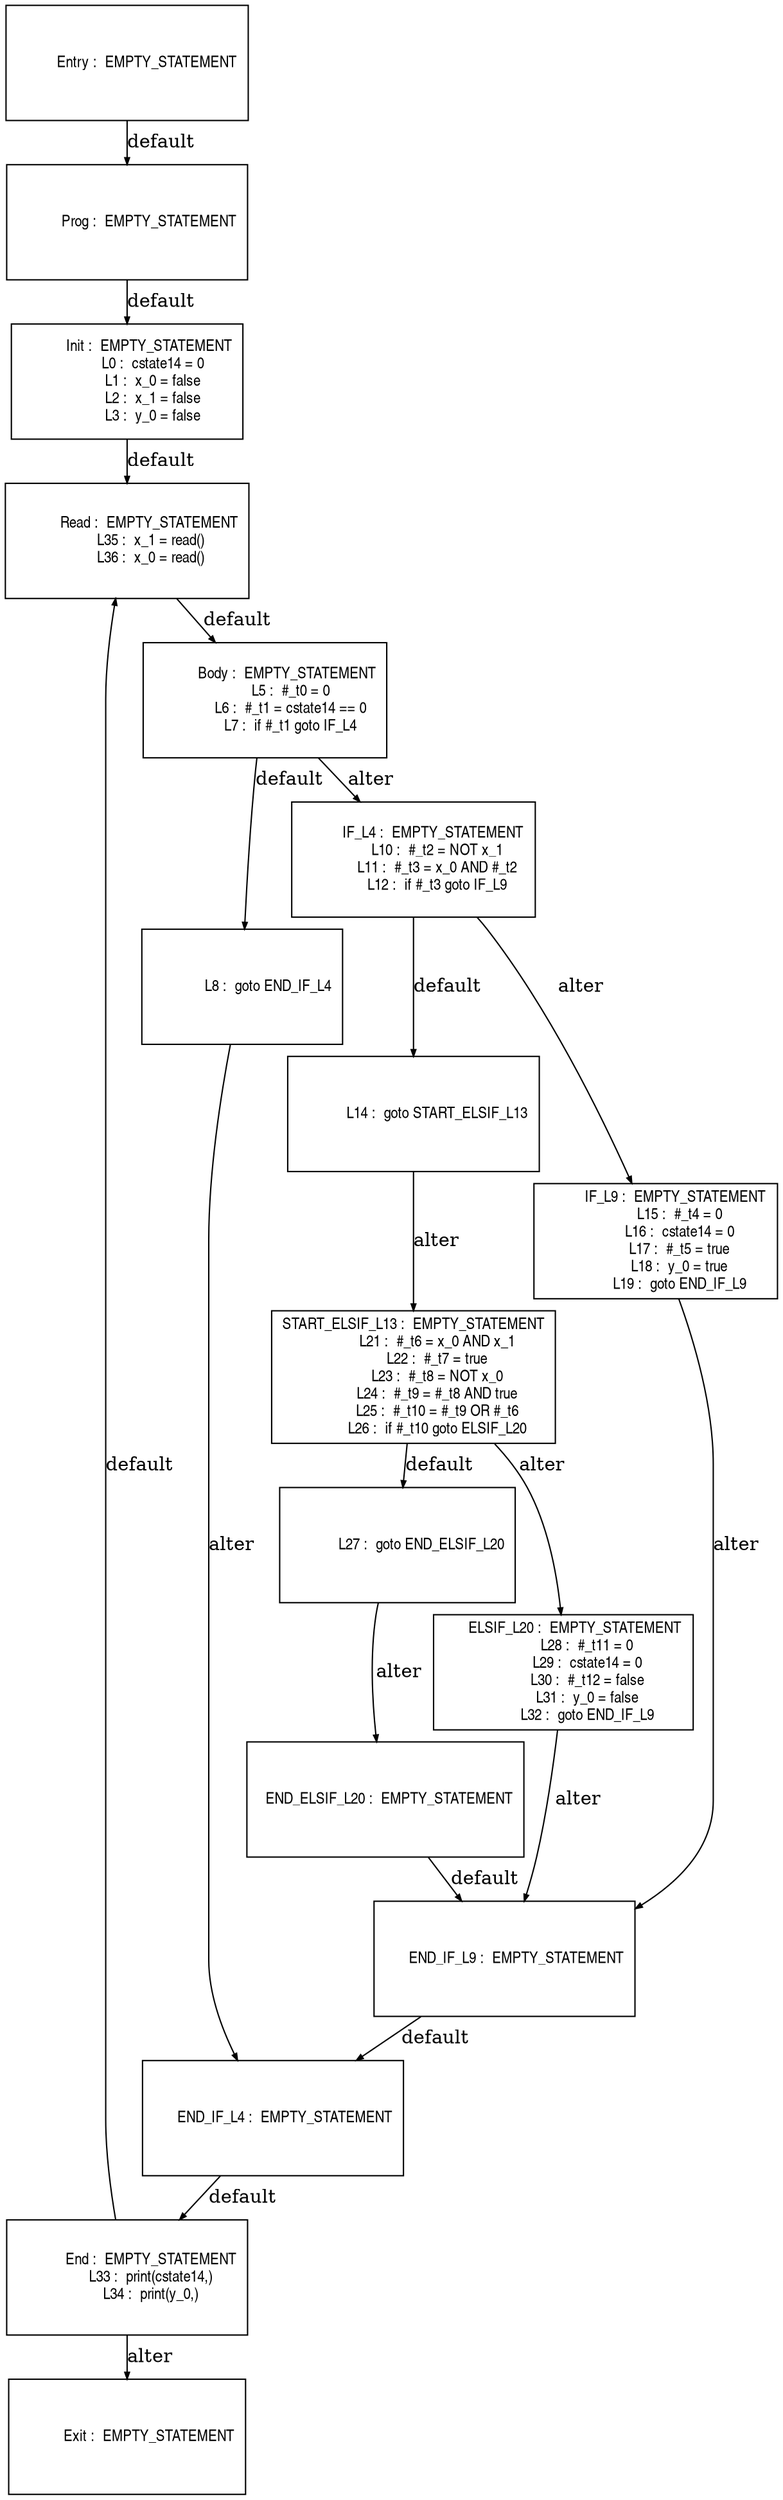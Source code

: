 digraph G {
  ranksep=.25;
  edge [arrowsize=.5]
  node [shape=rectangle, fontname="ArialNarrow",
        fontsize=12,  height=1.2];
  "           Prog :  EMPTY_STATEMENT
"; "           Init :  EMPTY_STATEMENT
             L0 :  cstate14 = 0
             L1 :  x_0 = false
             L2 :  x_1 = false
             L3 :  y_0 = false
"; "           Body :  EMPTY_STATEMENT
             L5 :  #_t0 = 0
             L6 :  #_t1 = cstate14 == 0
             L7 :  if #_t1 goto IF_L4
"; "             L8 :  goto END_IF_L4
"; "          IF_L4 :  EMPTY_STATEMENT
            L10 :  #_t2 = NOT x_1
            L11 :  #_t3 = x_0 AND #_t2
            L12 :  if #_t3 goto IF_L9
"; "            L14 :  goto START_ELSIF_L13
"; "          IF_L9 :  EMPTY_STATEMENT
            L15 :  #_t4 = 0
            L16 :  cstate14 = 0
            L17 :  #_t5 = true
            L18 :  y_0 = true
            L19 :  goto END_IF_L9
"; "START_ELSIF_L13 :  EMPTY_STATEMENT
            L21 :  #_t6 = x_0 AND x_1
            L22 :  #_t7 = true
            L23 :  #_t8 = NOT x_0
            L24 :  #_t9 = #_t8 AND true
            L25 :  #_t10 = #_t9 OR #_t6
            L26 :  if #_t10 goto ELSIF_L20
"; "            L27 :  goto END_ELSIF_L20
"; "      ELSIF_L20 :  EMPTY_STATEMENT
            L28 :  #_t11 = 0
            L29 :  cstate14 = 0
            L30 :  #_t12 = false
            L31 :  y_0 = false
            L32 :  goto END_IF_L9
"; "  END_ELSIF_L20 :  EMPTY_STATEMENT
"; "      END_IF_L9 :  EMPTY_STATEMENT
"; "      END_IF_L4 :  EMPTY_STATEMENT
"; "          Entry :  EMPTY_STATEMENT
"; "            End :  EMPTY_STATEMENT
            L33 :  print(cstate14,)
            L34 :  print(y_0,)
"; "           Exit :  EMPTY_STATEMENT
"; "           Read :  EMPTY_STATEMENT
            L35 :  x_1 = read()
            L36 :  x_0 = read()
"; 
  "           Prog :  EMPTY_STATEMENT
" -> "           Init :  EMPTY_STATEMENT
             L0 :  cstate14 = 0
             L1 :  x_0 = false
             L2 :  x_1 = false
             L3 :  y_0 = false
"  [label="default"];
  "           Init :  EMPTY_STATEMENT
             L0 :  cstate14 = 0
             L1 :  x_0 = false
             L2 :  x_1 = false
             L3 :  y_0 = false
" -> "           Read :  EMPTY_STATEMENT
            L35 :  x_1 = read()
            L36 :  x_0 = read()
"  [label="default"];
  "           Body :  EMPTY_STATEMENT
             L5 :  #_t0 = 0
             L6 :  #_t1 = cstate14 == 0
             L7 :  if #_t1 goto IF_L4
" -> "             L8 :  goto END_IF_L4
"  [label="default"];
  "           Body :  EMPTY_STATEMENT
             L5 :  #_t0 = 0
             L6 :  #_t1 = cstate14 == 0
             L7 :  if #_t1 goto IF_L4
" -> "          IF_L4 :  EMPTY_STATEMENT
            L10 :  #_t2 = NOT x_1
            L11 :  #_t3 = x_0 AND #_t2
            L12 :  if #_t3 goto IF_L9
"  [label="alter"];
  "             L8 :  goto END_IF_L4
" -> "      END_IF_L4 :  EMPTY_STATEMENT
"  [label="alter"];
  "          IF_L4 :  EMPTY_STATEMENT
            L10 :  #_t2 = NOT x_1
            L11 :  #_t3 = x_0 AND #_t2
            L12 :  if #_t3 goto IF_L9
" -> "            L14 :  goto START_ELSIF_L13
"  [label="default"];
  "          IF_L4 :  EMPTY_STATEMENT
            L10 :  #_t2 = NOT x_1
            L11 :  #_t3 = x_0 AND #_t2
            L12 :  if #_t3 goto IF_L9
" -> "          IF_L9 :  EMPTY_STATEMENT
            L15 :  #_t4 = 0
            L16 :  cstate14 = 0
            L17 :  #_t5 = true
            L18 :  y_0 = true
            L19 :  goto END_IF_L9
"  [label="alter"];
  "            L14 :  goto START_ELSIF_L13
" -> "START_ELSIF_L13 :  EMPTY_STATEMENT
            L21 :  #_t6 = x_0 AND x_1
            L22 :  #_t7 = true
            L23 :  #_t8 = NOT x_0
            L24 :  #_t9 = #_t8 AND true
            L25 :  #_t10 = #_t9 OR #_t6
            L26 :  if #_t10 goto ELSIF_L20
"  [label="alter"];
  "          IF_L9 :  EMPTY_STATEMENT
            L15 :  #_t4 = 0
            L16 :  cstate14 = 0
            L17 :  #_t5 = true
            L18 :  y_0 = true
            L19 :  goto END_IF_L9
" -> "      END_IF_L9 :  EMPTY_STATEMENT
"  [label="alter"];
  "START_ELSIF_L13 :  EMPTY_STATEMENT
            L21 :  #_t6 = x_0 AND x_1
            L22 :  #_t7 = true
            L23 :  #_t8 = NOT x_0
            L24 :  #_t9 = #_t8 AND true
            L25 :  #_t10 = #_t9 OR #_t6
            L26 :  if #_t10 goto ELSIF_L20
" -> "            L27 :  goto END_ELSIF_L20
"  [label="default"];
  "START_ELSIF_L13 :  EMPTY_STATEMENT
            L21 :  #_t6 = x_0 AND x_1
            L22 :  #_t7 = true
            L23 :  #_t8 = NOT x_0
            L24 :  #_t9 = #_t8 AND true
            L25 :  #_t10 = #_t9 OR #_t6
            L26 :  if #_t10 goto ELSIF_L20
" -> "      ELSIF_L20 :  EMPTY_STATEMENT
            L28 :  #_t11 = 0
            L29 :  cstate14 = 0
            L30 :  #_t12 = false
            L31 :  y_0 = false
            L32 :  goto END_IF_L9
"  [label="alter"];
  "            L27 :  goto END_ELSIF_L20
" -> "  END_ELSIF_L20 :  EMPTY_STATEMENT
"  [label="alter"];
  "      ELSIF_L20 :  EMPTY_STATEMENT
            L28 :  #_t11 = 0
            L29 :  cstate14 = 0
            L30 :  #_t12 = false
            L31 :  y_0 = false
            L32 :  goto END_IF_L9
" -> "      END_IF_L9 :  EMPTY_STATEMENT
"  [label="alter"];
  "  END_ELSIF_L20 :  EMPTY_STATEMENT
" -> "      END_IF_L9 :  EMPTY_STATEMENT
"  [label="default"];
  "      END_IF_L9 :  EMPTY_STATEMENT
" -> "      END_IF_L4 :  EMPTY_STATEMENT
"  [label="default"];
  "      END_IF_L4 :  EMPTY_STATEMENT
" -> "            End :  EMPTY_STATEMENT
            L33 :  print(cstate14,)
            L34 :  print(y_0,)
"  [label="default"];
  "          Entry :  EMPTY_STATEMENT
" -> "           Prog :  EMPTY_STATEMENT
"  [label="default"];
  "            End :  EMPTY_STATEMENT
            L33 :  print(cstate14,)
            L34 :  print(y_0,)
" -> "           Read :  EMPTY_STATEMENT
            L35 :  x_1 = read()
            L36 :  x_0 = read()
"  [label="default"];
  "            End :  EMPTY_STATEMENT
            L33 :  print(cstate14,)
            L34 :  print(y_0,)
" -> "           Exit :  EMPTY_STATEMENT
"  [label="alter"];
  "           Read :  EMPTY_STATEMENT
            L35 :  x_1 = read()
            L36 :  x_0 = read()
" -> "           Body :  EMPTY_STATEMENT
             L5 :  #_t0 = 0
             L6 :  #_t1 = cstate14 == 0
             L7 :  if #_t1 goto IF_L4
"  [label="default"];
}
